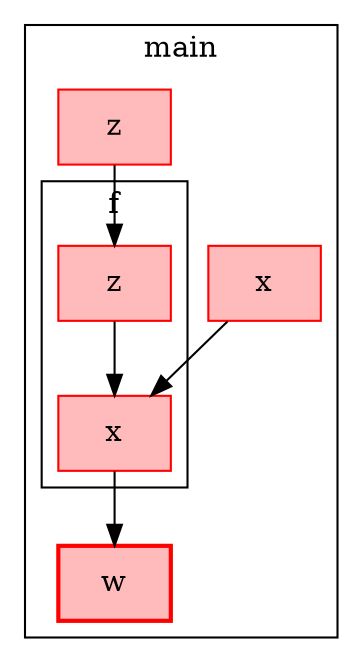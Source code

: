 digraph G {
  cp2 [label=<w>, shape=box, fillcolor="#FFBBBB", color="#FF0000",
       style="filled,bold", ];
  cp3 [label=<x>, shape=box, fillcolor="#FFBBBB", color="#FF0000",
       style="filled", ];
  cp5 [label=<z>, shape=box, fillcolor="#FFBBBB", color="#FF0000",
       style="filled", ];
  cp7 [label=<x>, shape=box, fillcolor="#FFBBBB", color="#FF0000",
       style="filled", ];
  cp9 [label=<z>, shape=box, fillcolor="#FFBBBB", color="#FF0000",
       style="filled", ];
  
  subgraph cluster_cs_1 { label=<main>; cp9;cp7;cp2;
    subgraph cluster_cs_2 { label=<f>; cp5;cp3;
       };
     };
  
  cp3 -> cp2;
  cp5 -> cp3;
  cp7 -> cp3;
  cp9 -> cp5;
  
  }
